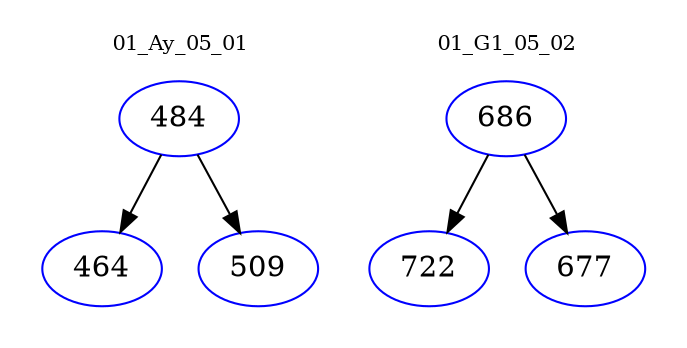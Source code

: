 digraph{
subgraph cluster_0 {
color = white
label = "01_Ay_05_01";
fontsize=10;
T0_484 [label="484", color="blue"]
T0_484 -> T0_464 [color="black"]
T0_464 [label="464", color="blue"]
T0_484 -> T0_509 [color="black"]
T0_509 [label="509", color="blue"]
}
subgraph cluster_1 {
color = white
label = "01_G1_05_02";
fontsize=10;
T1_686 [label="686", color="blue"]
T1_686 -> T1_722 [color="black"]
T1_722 [label="722", color="blue"]
T1_686 -> T1_677 [color="black"]
T1_677 [label="677", color="blue"]
}
}
